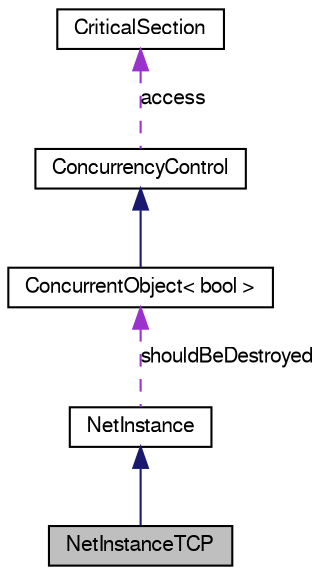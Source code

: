 digraph G
{
  edge [fontname="FreeSans",fontsize="10",labelfontname="FreeSans",labelfontsize="10"];
  node [fontname="FreeSans",fontsize="10",shape=record];
  Node1 [label="NetInstanceTCP",height=0.2,width=0.4,color="black", fillcolor="grey75", style="filled" fontcolor="black"];
  Node2 -> Node1 [dir=back,color="midnightblue",fontsize="10",style="solid",fontname="FreeSans"];
  Node2 [label="NetInstance",height=0.2,width=0.4,color="black", fillcolor="white", style="filled",URL="$class_net_instance.html",tooltip="Core instance class responsible for the core structure of a networking instance."];
  Node3 -> Node2 [dir=back,color="darkorchid3",fontsize="10",style="dashed",label="shouldBeDestroyed",fontname="FreeSans"];
  Node3 [label="ConcurrentObject\< bool \>",height=0.2,width=0.4,color="black", fillcolor="white", style="filled",URL="$class_concurrent_object.html"];
  Node4 -> Node3 [dir=back,color="midnightblue",fontsize="10",style="solid",fontname="FreeSans"];
  Node4 [label="ConcurrencyControl",height=0.2,width=0.4,color="black", fillcolor="white", style="filled",URL="$class_concurrency_control.html",tooltip="Advanced concurrency control object."];
  Node5 -> Node4 [dir=back,color="darkorchid3",fontsize="10",style="dashed",label="access",fontname="FreeSans"];
  Node5 [label="CriticalSection",height=0.2,width=0.4,color="black", fillcolor="white", style="filled",URL="$class_critical_section.html",tooltip="Critical section class with Enter and Leave methods."];
}
